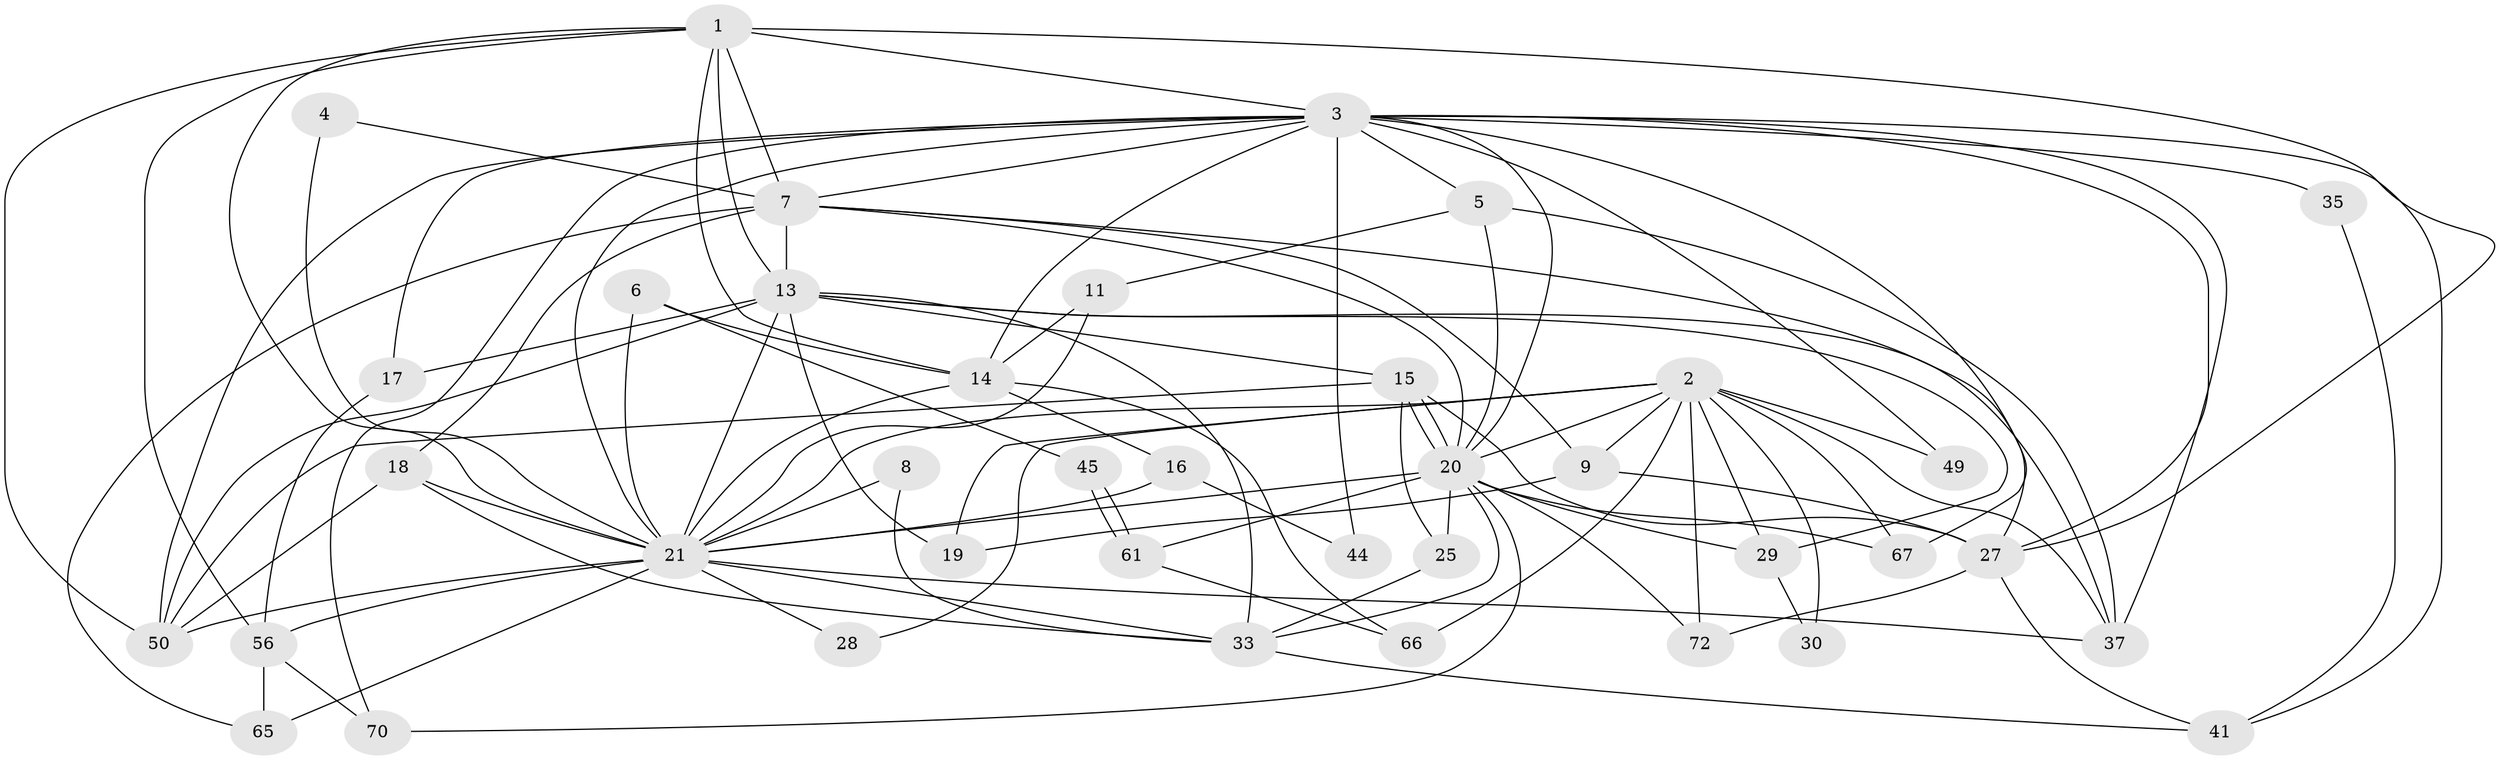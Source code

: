 // original degree distribution, {6: 0.06329113924050633, 5: 0.1518987341772152, 7: 0.06329113924050633, 3: 0.31645569620253167, 4: 0.27848101265822783, 2: 0.11392405063291139, 10: 0.012658227848101266}
// Generated by graph-tools (version 1.1) at 2025/15/03/09/25 04:15:18]
// undirected, 39 vertices, 102 edges
graph export_dot {
graph [start="1"]
  node [color=gray90,style=filled];
  1 [super="+43+42"];
  2 [super="+39+34+48"];
  3 [super="+76+10+12"];
  4 [super="+40"];
  5;
  6;
  7 [super="+52+38"];
  8;
  9;
  11;
  13 [super="+46+24"];
  14 [super="+58"];
  15;
  16;
  17 [super="+69"];
  18;
  19;
  20 [super="+22+23"];
  21 [super="+36+62+47+53"];
  25;
  27 [super="+31"];
  28;
  29;
  30;
  33 [super="+54"];
  35;
  37;
  41 [super="+77"];
  44;
  45;
  49;
  50 [super="+60"];
  56 [super="+57"];
  61;
  65;
  66;
  67;
  70;
  72;
  1 -- 56;
  1 -- 27;
  1 -- 21;
  1 -- 3;
  1 -- 50;
  1 -- 14;
  1 -- 7 [weight=2];
  1 -- 13;
  2 -- 28;
  2 -- 66 [weight=2];
  2 -- 37;
  2 -- 72;
  2 -- 21 [weight=2];
  2 -- 19;
  2 -- 67;
  2 -- 9;
  2 -- 49;
  2 -- 29;
  2 -- 30;
  2 -- 20;
  3 -- 27 [weight=2];
  3 -- 44 [weight=2];
  3 -- 41;
  3 -- 35 [weight=2];
  3 -- 67;
  3 -- 5;
  3 -- 70;
  3 -- 37;
  3 -- 49;
  3 -- 21;
  3 -- 50 [weight=2];
  3 -- 14;
  3 -- 7 [weight=2];
  3 -- 20;
  3 -- 17;
  4 -- 21 [weight=2];
  4 -- 7;
  5 -- 11;
  5 -- 37;
  5 -- 20;
  6 -- 45;
  6 -- 21;
  6 -- 14;
  7 -- 18;
  7 -- 9;
  7 -- 13 [weight=2];
  7 -- 65;
  7 -- 27;
  7 -- 20;
  8 -- 21;
  8 -- 33;
  9 -- 19;
  9 -- 27;
  11 -- 14;
  11 -- 21;
  13 -- 33;
  13 -- 29;
  13 -- 19;
  13 -- 15;
  13 -- 37;
  13 -- 17 [weight=2];
  13 -- 50;
  13 -- 21;
  14 -- 66;
  14 -- 16;
  14 -- 21;
  15 -- 20 [weight=2];
  15 -- 20;
  15 -- 25;
  15 -- 50;
  15 -- 27;
  16 -- 44;
  16 -- 21;
  17 -- 56;
  18 -- 50 [weight=2];
  18 -- 33;
  18 -- 21;
  20 -- 67;
  20 -- 33;
  20 -- 70;
  20 -- 72;
  20 -- 61;
  20 -- 21;
  20 -- 25 [weight=2];
  20 -- 29;
  21 -- 33;
  21 -- 65;
  21 -- 37;
  21 -- 56;
  21 -- 50;
  21 -- 28;
  25 -- 33;
  27 -- 72;
  27 -- 41;
  29 -- 30;
  33 -- 41;
  35 -- 41;
  45 -- 61;
  45 -- 61;
  56 -- 65;
  56 -- 70;
  61 -- 66;
}
